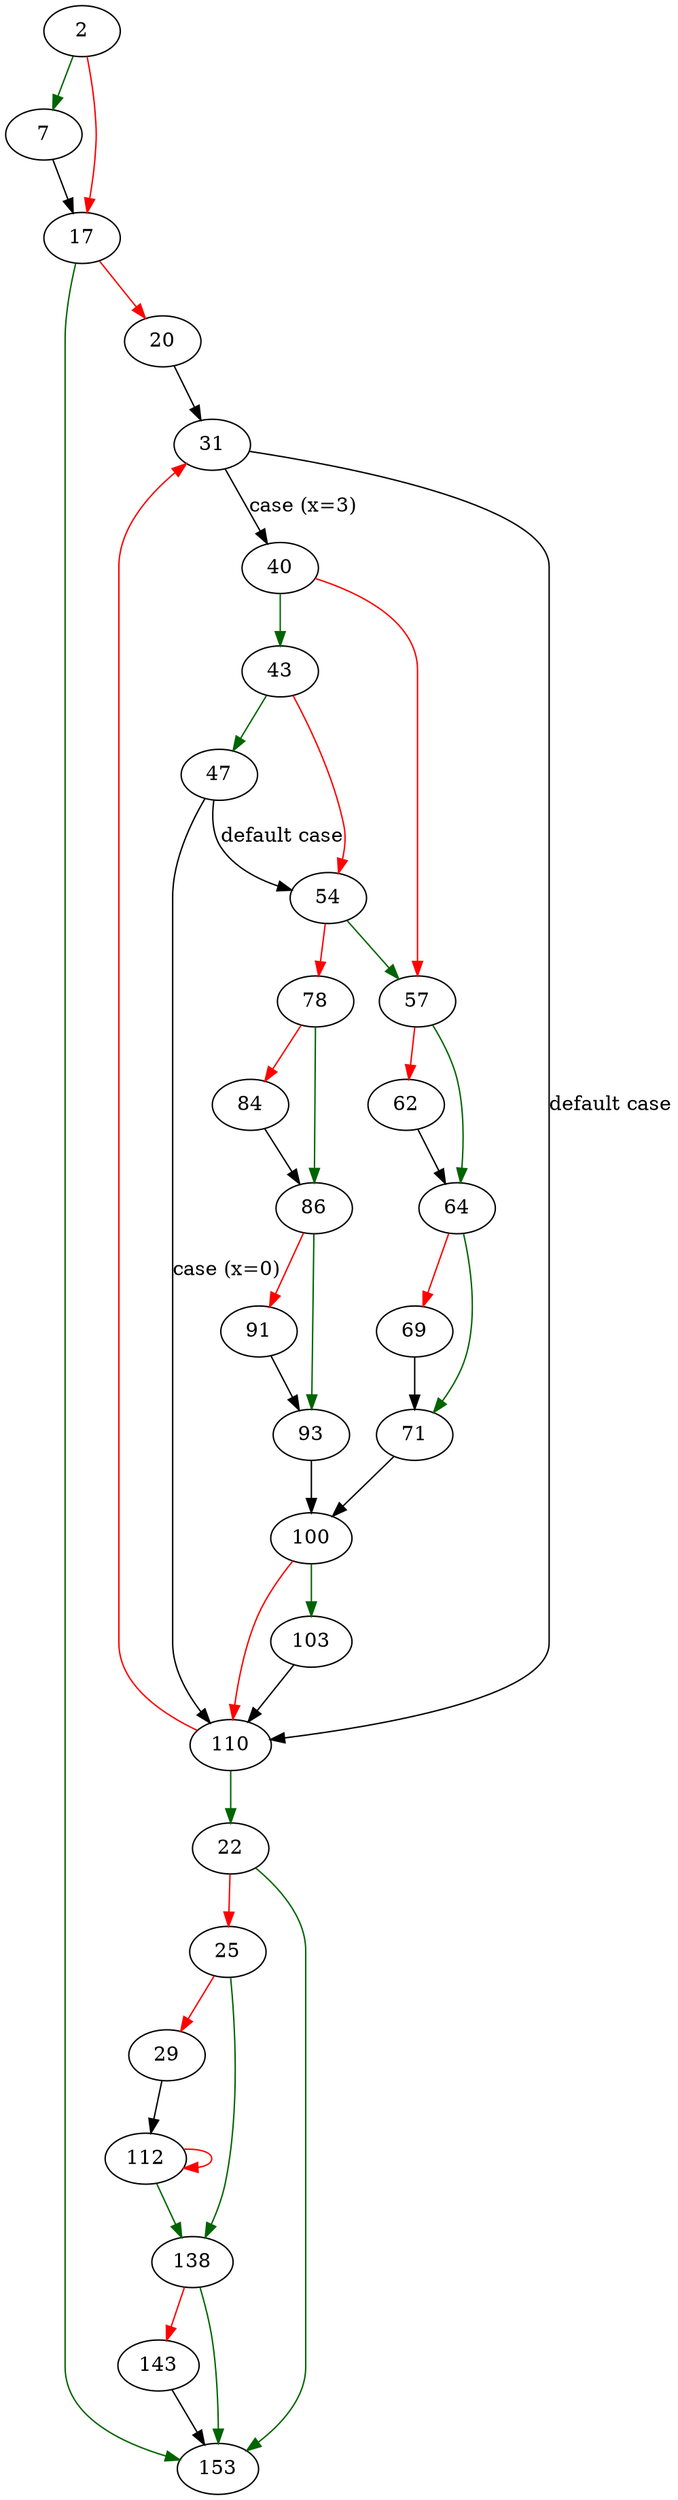 strict digraph "extract_dirs_from_files" {
	// Node definitions.
	2 [entry=true];
	7;
	17;
	153;
	20;
	31;
	22;
	25;
	138;
	29;
	112;
	40;
	110;
	43;
	57;
	47;
	54;
	78;
	64;
	62;
	71;
	69;
	100;
	86;
	84;
	93;
	91;
	103;
	143;

	// Edge definitions.
	2 -> 7 [
		color=darkgreen
		cond=true
	];
	2 -> 17 [
		color=red
		cond=false
	];
	7 -> 17;
	17 -> 153 [
		color=darkgreen
		cond=true
	];
	17 -> 20 [
		color=red
		cond=false
	];
	20 -> 31;
	31 -> 40 [
		cond="case (x=3)"
		label="case (x=3)"
	];
	31 -> 110 [
		cond="default case"
		label="default case"
	];
	22 -> 153 [
		color=darkgreen
		cond=true
	];
	22 -> 25 [
		color=red
		cond=false
	];
	25 -> 138 [
		color=darkgreen
		cond=true
	];
	25 -> 29 [
		color=red
		cond=false
	];
	138 -> 153 [
		color=darkgreen
		cond=true
	];
	138 -> 143 [
		color=red
		cond=false
	];
	29 -> 112;
	112 -> 138 [
		color=darkgreen
		cond=true
	];
	112 -> 112 [
		color=red
		cond=false
	];
	40 -> 43 [
		color=darkgreen
		cond=true
	];
	40 -> 57 [
		color=red
		cond=false
	];
	110 -> 31 [
		color=red
		cond=false
	];
	110 -> 22 [
		color=darkgreen
		cond=true
	];
	43 -> 47 [
		color=darkgreen
		cond=true
	];
	43 -> 54 [
		color=red
		cond=false
	];
	57 -> 64 [
		color=darkgreen
		cond=true
	];
	57 -> 62 [
		color=red
		cond=false
	];
	47 -> 110 [
		cond="case (x=0)"
		label="case (x=0)"
	];
	47 -> 54 [
		cond="default case"
		label="default case"
	];
	54 -> 57 [
		color=darkgreen
		cond=true
	];
	54 -> 78 [
		color=red
		cond=false
	];
	78 -> 86 [
		color=darkgreen
		cond=true
	];
	78 -> 84 [
		color=red
		cond=false
	];
	64 -> 71 [
		color=darkgreen
		cond=true
	];
	64 -> 69 [
		color=red
		cond=false
	];
	62 -> 64;
	71 -> 100;
	69 -> 71;
	100 -> 110 [
		color=red
		cond=false
	];
	100 -> 103 [
		color=darkgreen
		cond=true
	];
	86 -> 93 [
		color=darkgreen
		cond=true
	];
	86 -> 91 [
		color=red
		cond=false
	];
	84 -> 86;
	93 -> 100;
	91 -> 93;
	103 -> 110;
	143 -> 153;
}